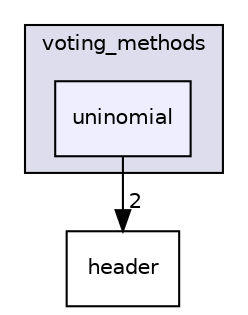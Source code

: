 digraph "src/voting_methods/uninomial" {
  compound=true
  node [ fontsize="10", fontname="Helvetica"];
  edge [ labelfontsize="10", labelfontname="Helvetica"];
  subgraph clusterdir_e82388b5d7b981fd84dabc0fd2b1f9b8 {
    graph [ bgcolor="#ddddee", pencolor="black", label="voting_methods" fontname="Helvetica", fontsize="10", URL="dir_e82388b5d7b981fd84dabc0fd2b1f9b8.html"]
  dir_ab7e999b05d1557887c3d6b5835c8add [shape=box, label="uninomial", style="filled", fillcolor="#eeeeff", pencolor="black", URL="dir_ab7e999b05d1557887c3d6b5835c8add.html"];
  }
  dir_1ec98ce50fa6ec55b40b8ffb1df38c3c [shape=box label="header" URL="dir_1ec98ce50fa6ec55b40b8ffb1df38c3c.html"];
  dir_ab7e999b05d1557887c3d6b5835c8add->dir_1ec98ce50fa6ec55b40b8ffb1df38c3c [headlabel="2", labeldistance=1.5 headhref="dir_000012_000003.html"];
}
